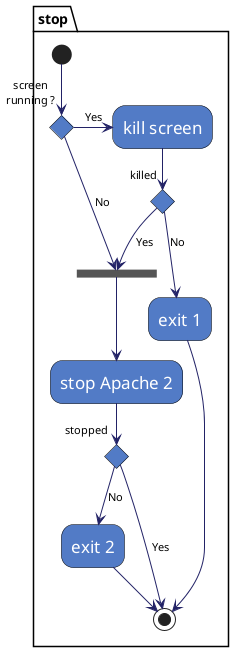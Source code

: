 @startuml

skinparam activity {
    FontColor          white
    AttributeFontColor white
    FontSize           17
    AttributeFontSize  15
    AttributeFontname  Droid Sans Mono
    BackgroundColor    #527BC6
    BorderColor        black
    ArrowColor         #222266
}

partition stop {
(*) --> if "screen\nrunning ?" then
    -right-> [Yes] "kill screen"
    if "killed" then
        --> [No] "exit 1"
        --> (*)
    else
        --> [Yes] ===A===
    endif
else
    --> [No] ===A===
endif
--> "stop Apache 2"
if "stopped" then
    --> [No] "exit 2"
    --> (*)
else
    --> [Yes] (*)
endif
}

@enduml